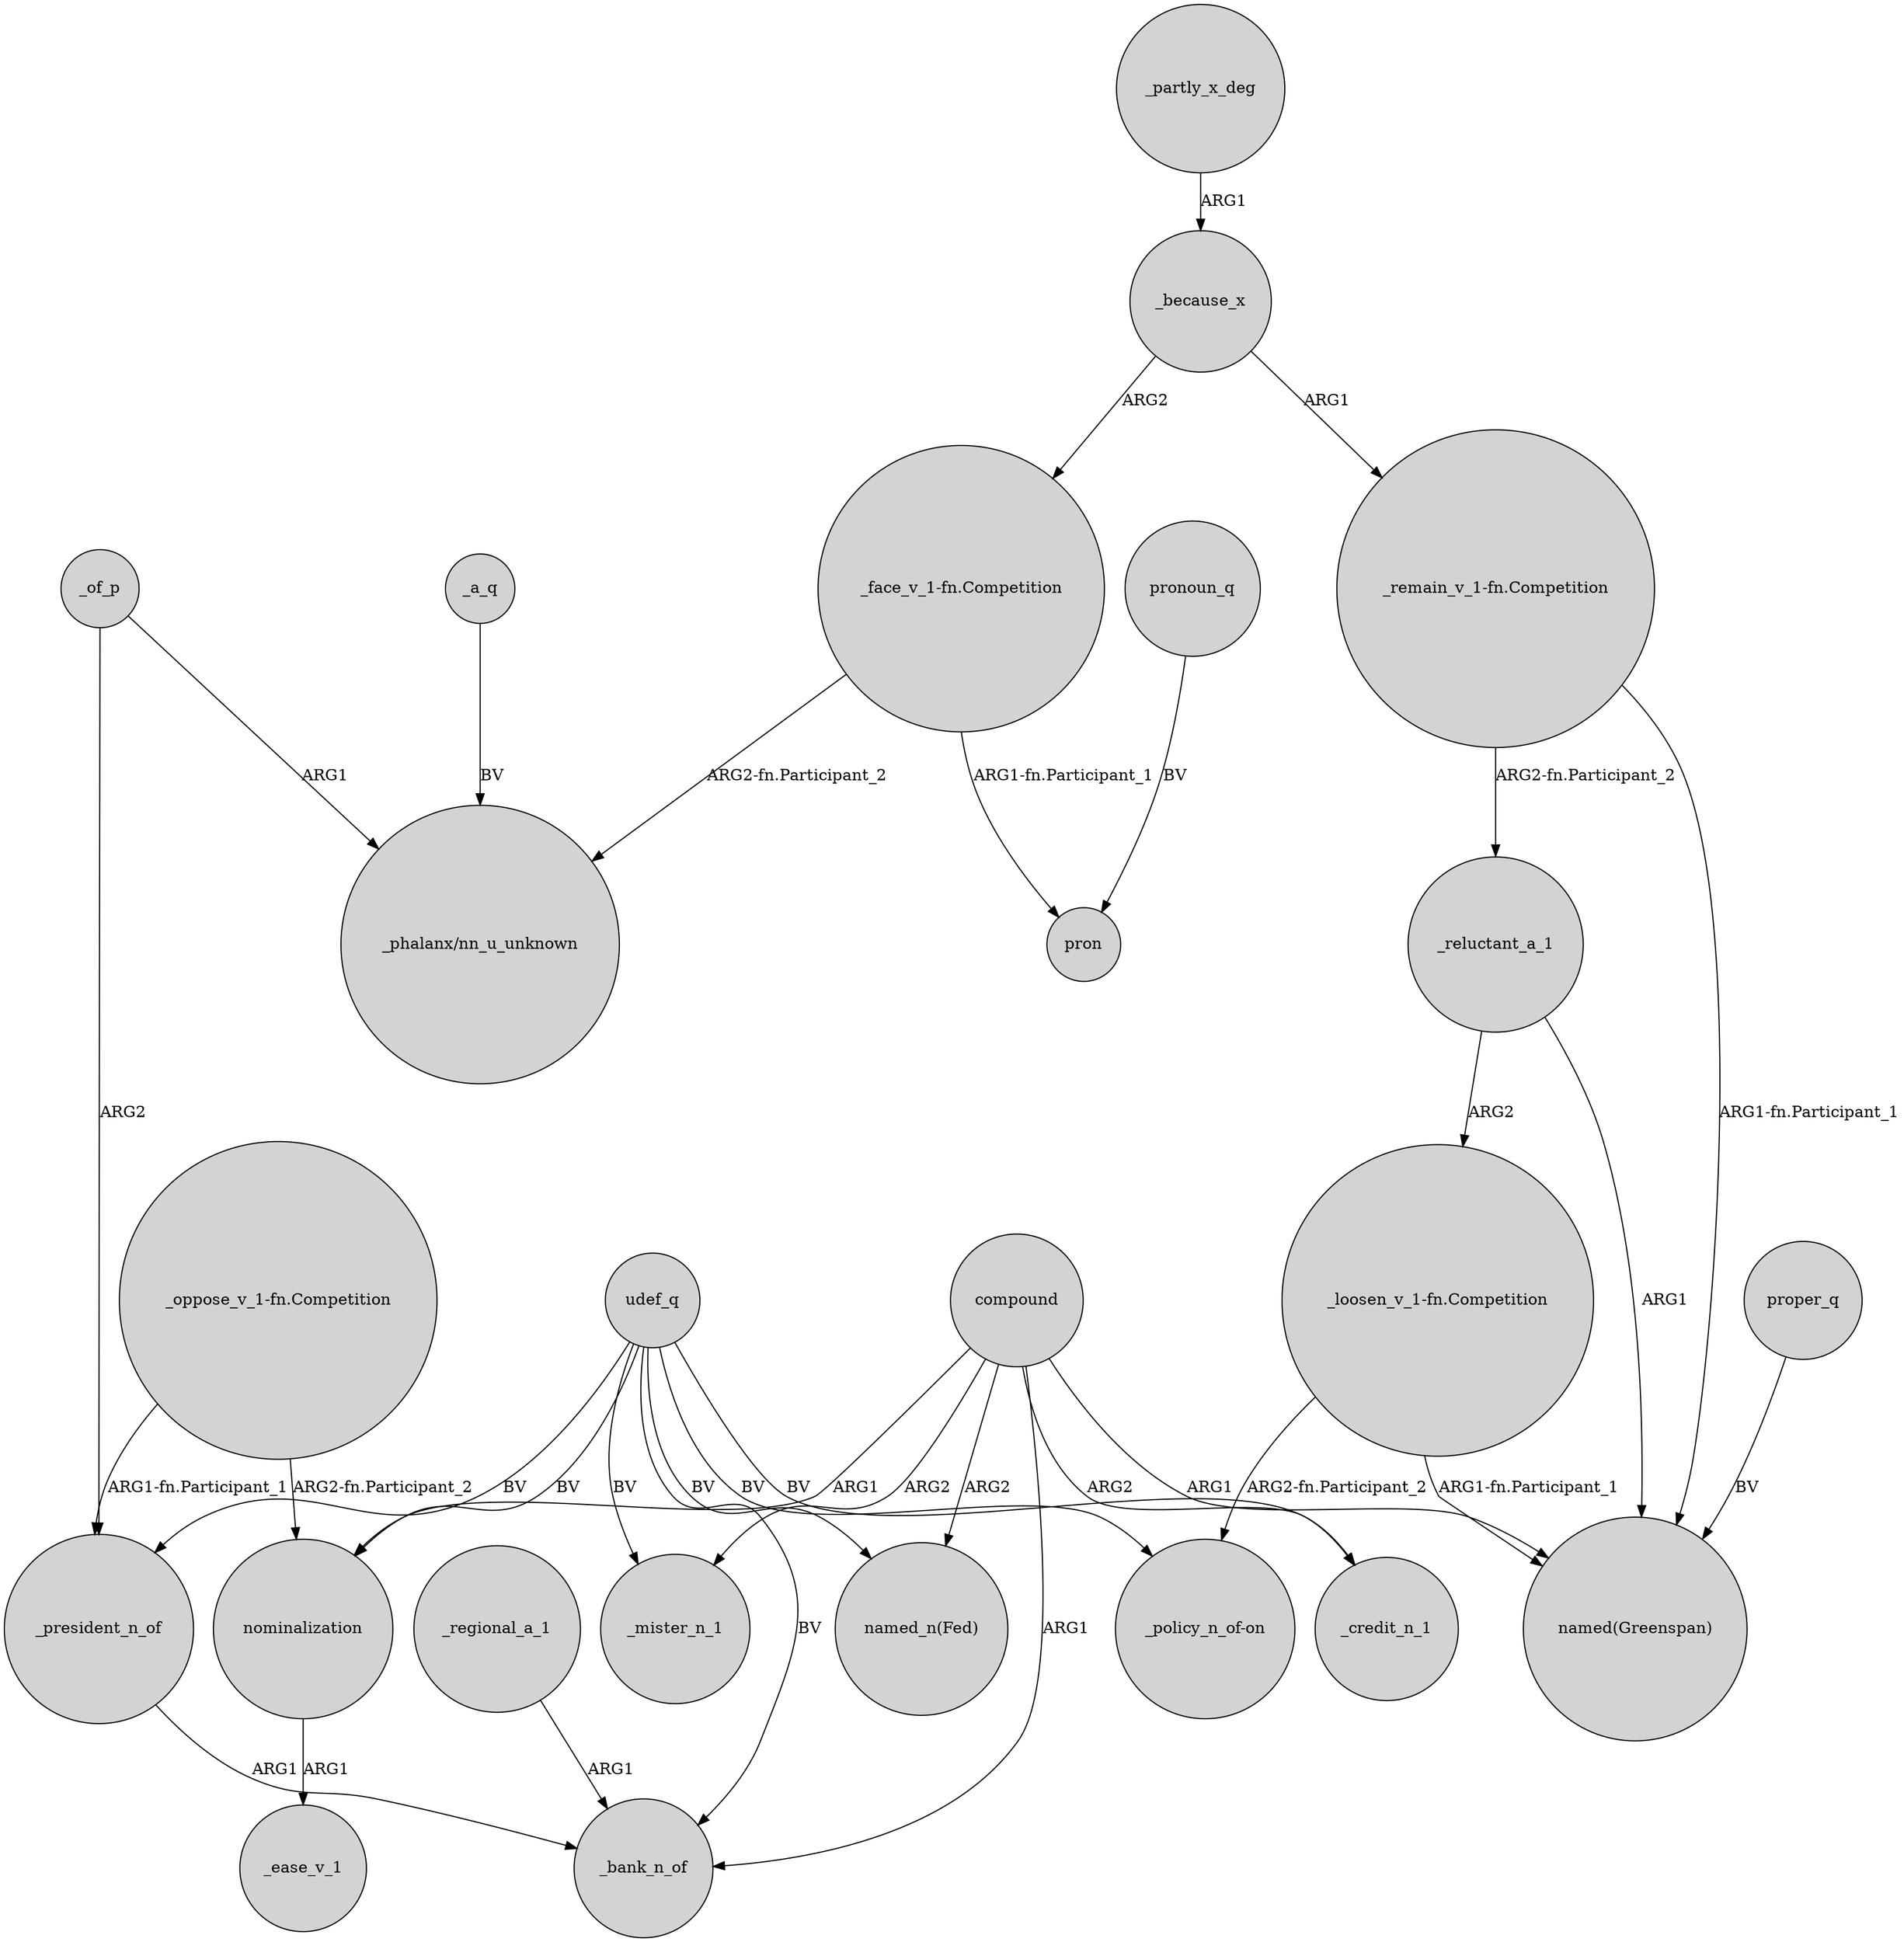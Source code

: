 digraph {
	node [shape=circle style=filled]
	compound -> _mister_n_1 [label=ARG2]
	"_oppose_v_1-fn.Competition" -> _president_n_of [label="ARG1-fn.Participant_1"]
	compound -> _bank_n_of [label=ARG1]
	_because_x -> "_remain_v_1-fn.Competition" [label=ARG1]
	udef_q -> nominalization [label=BV]
	udef_q -> _bank_n_of [label=BV]
	udef_q -> _mister_n_1 [label=BV]
	_partly_x_deg -> _because_x [label=ARG1]
	_of_p -> "_phalanx/nn_u_unknown" [label=ARG1]
	_reluctant_a_1 -> "named(Greenspan)" [label=ARG1]
	pronoun_q -> pron [label=BV]
	"_remain_v_1-fn.Competition" -> "named(Greenspan)" [label="ARG1-fn.Participant_1"]
	"_loosen_v_1-fn.Competition" -> "named(Greenspan)" [label="ARG1-fn.Participant_1"]
	_regional_a_1 -> _bank_n_of [label=ARG1]
	compound -> nominalization [label=ARG1]
	_a_q -> "_phalanx/nn_u_unknown" [label=BV]
	_of_p -> _president_n_of [label=ARG2]
	proper_q -> "named(Greenspan)" [label=BV]
	compound -> _credit_n_1 [label=ARG2]
	"_face_v_1-fn.Competition" -> "_phalanx/nn_u_unknown" [label="ARG2-fn.Participant_2"]
	udef_q -> _credit_n_1 [label=BV]
	"_oppose_v_1-fn.Competition" -> nominalization [label="ARG2-fn.Participant_2"]
	"_face_v_1-fn.Competition" -> pron [label="ARG1-fn.Participant_1"]
	_president_n_of -> _bank_n_of [label=ARG1]
	_reluctant_a_1 -> "_loosen_v_1-fn.Competition" [label=ARG2]
	"_remain_v_1-fn.Competition" -> _reluctant_a_1 [label="ARG2-fn.Participant_2"]
	udef_q -> "named_n(Fed)" [label=BV]
	nominalization -> _ease_v_1 [label=ARG1]
	"_loosen_v_1-fn.Competition" -> "_policy_n_of-on" [label="ARG2-fn.Participant_2"]
	compound -> "named_n(Fed)" [label=ARG2]
	udef_q -> _president_n_of [label=BV]
	_because_x -> "_face_v_1-fn.Competition" [label=ARG2]
	udef_q -> "_policy_n_of-on" [label=BV]
	compound -> "named(Greenspan)" [label=ARG1]
}
